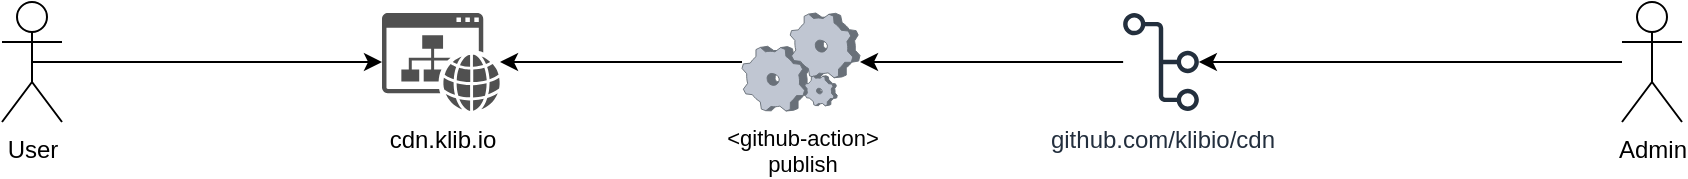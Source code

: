 <mxfile version="28.0.9" pages="2">
  <diagram name="overview" id="7nblWvsg_j4EFaF3KGV3">
    <mxGraphModel dx="1424" dy="824" grid="1" gridSize="10" guides="1" tooltips="1" connect="1" arrows="1" fold="1" page="1" pageScale="1" pageWidth="1654" pageHeight="1169" math="0" shadow="0">
      <root>
        <mxCell id="0" />
        <mxCell id="1" parent="0" />
        <mxCell id="ULQDDNTSdQQfeVTNQv76-4" style="rounded=0;orthogonalLoop=1;jettySize=auto;html=1;exitX=0.5;exitY=0.5;exitDx=0;exitDy=0;exitPerimeter=0;" edge="1" parent="1" source="ULQDDNTSdQQfeVTNQv76-1" target="ULQDDNTSdQQfeVTNQv76-3">
          <mxGeometry relative="1" as="geometry" />
        </mxCell>
        <mxCell id="ULQDDNTSdQQfeVTNQv76-1" value="User" style="shape=umlActor;verticalLabelPosition=bottom;verticalAlign=top;html=1;outlineConnect=0;" vertex="1" parent="1">
          <mxGeometry x="80" y="100" width="30" height="60" as="geometry" />
        </mxCell>
        <mxCell id="ULQDDNTSdQQfeVTNQv76-3" value="cdn.klib.io" style="sketch=0;pointerEvents=1;shadow=0;dashed=0;html=1;strokeColor=none;fillColor=#505050;labelPosition=center;verticalLabelPosition=bottom;verticalAlign=top;outlineConnect=0;align=center;shape=mxgraph.office.concepts.website;" vertex="1" parent="1">
          <mxGeometry x="270" y="105.5" width="59" height="49" as="geometry" />
        </mxCell>
        <mxCell id="ULQDDNTSdQQfeVTNQv76-7" style="edgeStyle=none;shape=connector;rounded=0;orthogonalLoop=1;jettySize=auto;html=1;strokeColor=default;align=center;verticalAlign=middle;fontFamily=Helvetica;fontSize=11;fontColor=default;labelBackgroundColor=default;endArrow=classic;" edge="1" parent="1" source="ULQDDNTSdQQfeVTNQv76-5" target="ULQDDNTSdQQfeVTNQv76-6">
          <mxGeometry relative="1" as="geometry" />
        </mxCell>
        <mxCell id="ULQDDNTSdQQfeVTNQv76-5" value="github.com/klibio/cdn" style="sketch=0;outlineConnect=0;fontColor=#232F3E;gradientColor=none;fillColor=#232F3D;strokeColor=none;dashed=0;verticalLabelPosition=bottom;verticalAlign=top;align=center;html=1;fontSize=12;fontStyle=0;aspect=fixed;pointerEvents=1;shape=mxgraph.aws4.git_repository;fontFamily=Helvetica;labelBackgroundColor=default;" vertex="1" parent="1">
          <mxGeometry x="630" y="105.5" width="59" height="49" as="geometry" />
        </mxCell>
        <mxCell id="ULQDDNTSdQQfeVTNQv76-10" style="edgeStyle=none;shape=connector;rounded=0;orthogonalLoop=1;jettySize=auto;html=1;strokeColor=default;align=center;verticalAlign=middle;fontFamily=Helvetica;fontSize=11;fontColor=default;labelBackgroundColor=default;endArrow=classic;" edge="1" parent="1" source="ULQDDNTSdQQfeVTNQv76-6" target="ULQDDNTSdQQfeVTNQv76-3">
          <mxGeometry relative="1" as="geometry" />
        </mxCell>
        <mxCell id="ULQDDNTSdQQfeVTNQv76-6" value="&amp;lt;github-action&amp;gt;&lt;br&gt;publish" style="verticalLabelPosition=bottom;sketch=0;aspect=fixed;html=1;verticalAlign=top;strokeColor=none;align=center;outlineConnect=0;shape=mxgraph.citrix.process;fontFamily=Helvetica;fontSize=11;fontColor=default;labelBackgroundColor=default;" vertex="1" parent="1">
          <mxGeometry x="450" y="105.5" width="59" height="49" as="geometry" />
        </mxCell>
        <mxCell id="ULQDDNTSdQQfeVTNQv76-12" style="edgeStyle=none;shape=connector;rounded=0;orthogonalLoop=1;jettySize=auto;html=1;strokeColor=default;align=center;verticalAlign=middle;fontFamily=Helvetica;fontSize=11;fontColor=default;labelBackgroundColor=default;endArrow=classic;" edge="1" parent="1" source="ULQDDNTSdQQfeVTNQv76-11" target="ULQDDNTSdQQfeVTNQv76-5">
          <mxGeometry relative="1" as="geometry" />
        </mxCell>
        <mxCell id="ULQDDNTSdQQfeVTNQv76-11" value="Admin" style="shape=umlActor;verticalLabelPosition=bottom;verticalAlign=top;html=1;outlineConnect=0;" vertex="1" parent="1">
          <mxGeometry x="890" y="100" width="30" height="60" as="geometry" />
        </mxCell>
      </root>
    </mxGraphModel>
  </diagram>
  <diagram id="nUUKg_U_wWZW8_ZLTlOh" name="detail">
    <mxGraphModel dx="1424" dy="824" grid="1" gridSize="10" guides="1" tooltips="1" connect="1" arrows="1" fold="1" page="1" pageScale="1" pageWidth="1654" pageHeight="1169" math="0" shadow="0">
      <root>
        <mxCell id="0" />
        <mxCell id="1" parent="0" />
        <mxCell id="Ynv67f0NeJLbjA9XmdxJ-1" value="a&lt;div&gt;&lt;br&gt;&lt;/div&gt;" style="whiteSpace=wrap;html=1;aspect=fixed;fontFamily=Helvetica;fontSize=11;fontColor=default;labelBackgroundColor=default;" vertex="1" parent="1">
          <mxGeometry x="190" y="160" width="80" height="80" as="geometry" />
        </mxCell>
      </root>
    </mxGraphModel>
  </diagram>
</mxfile>
